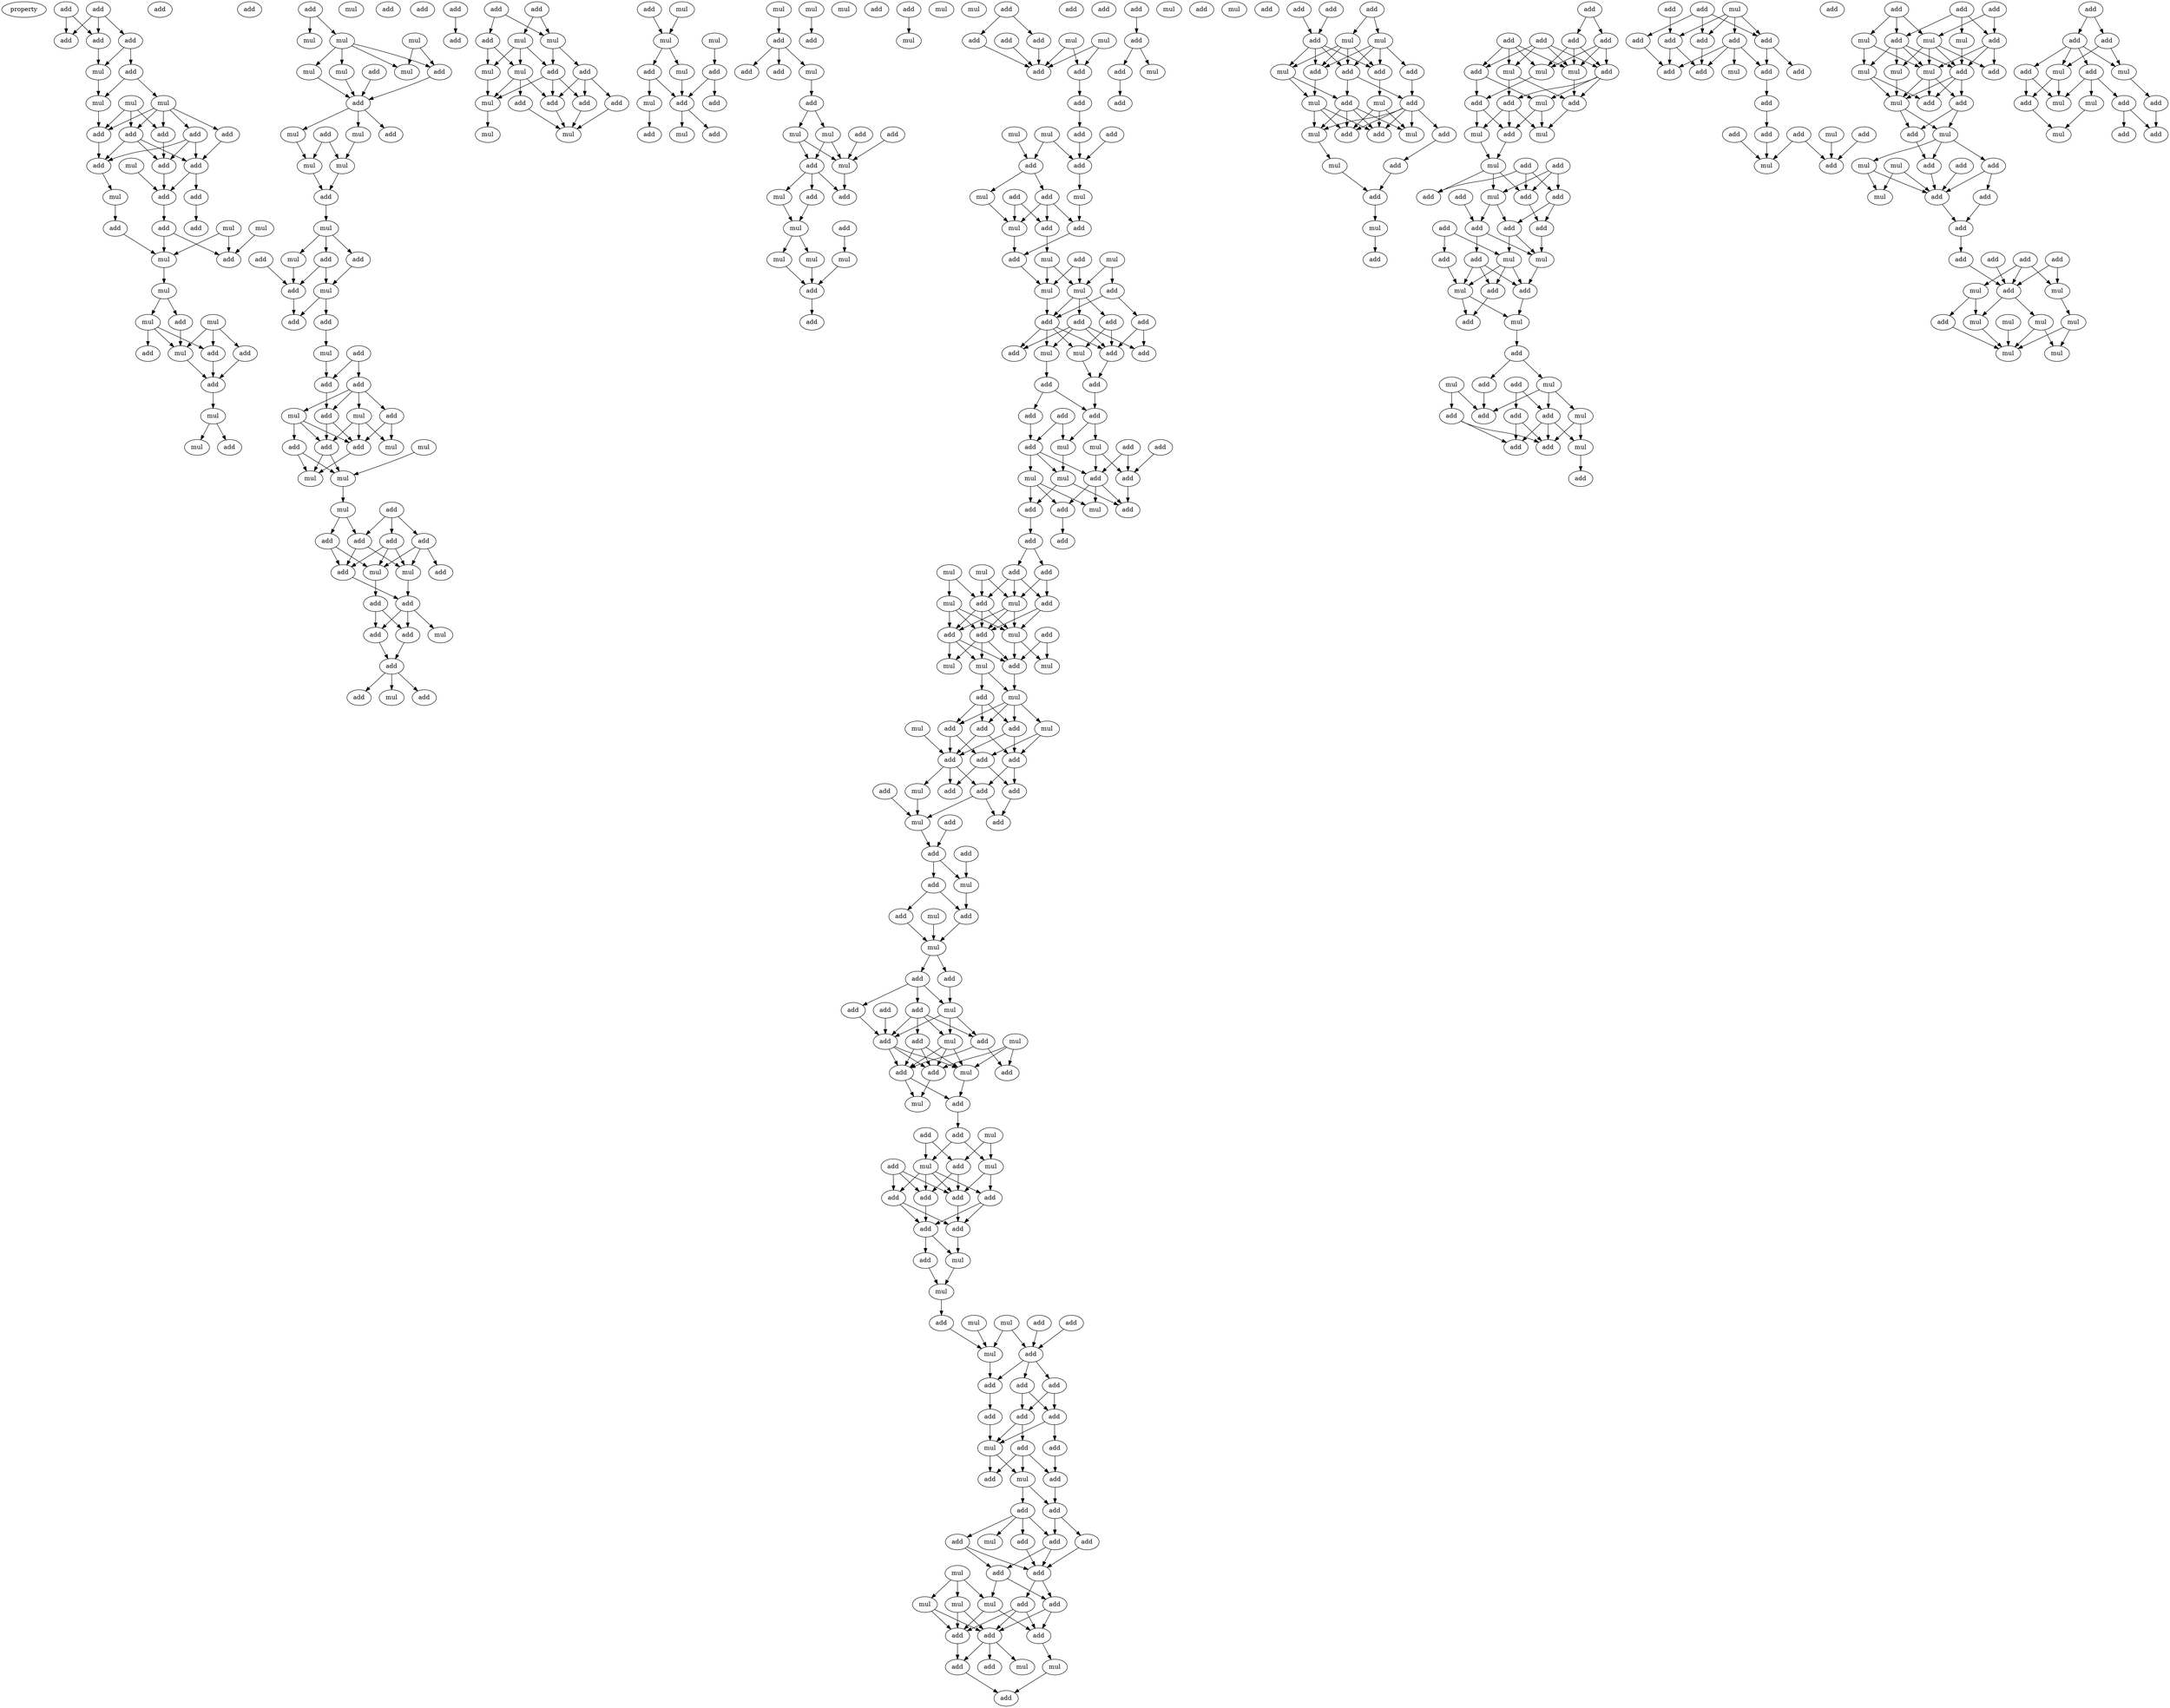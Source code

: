 digraph {
    node [fontcolor=black]
    property [mul=2,lf=1.3]
    0 [ label = add ];
    1 [ label = add ];
    2 [ label = add ];
    3 [ label = add ];
    4 [ label = add ];
    5 [ label = add ];
    6 [ label = mul ];
    7 [ label = mul ];
    8 [ label = mul ];
    9 [ label = mul ];
    10 [ label = add ];
    11 [ label = add ];
    12 [ label = add ];
    13 [ label = add ];
    14 [ label = add ];
    15 [ label = add ];
    16 [ label = add ];
    17 [ label = add ];
    18 [ label = mul ];
    19 [ label = add ];
    20 [ label = mul ];
    21 [ label = add ];
    22 [ label = mul ];
    23 [ label = add ];
    24 [ label = mul ];
    25 [ label = add ];
    26 [ label = add ];
    27 [ label = add ];
    28 [ label = mul ];
    29 [ label = mul ];
    30 [ label = mul ];
    31 [ label = mul ];
    32 [ label = add ];
    33 [ label = add ];
    34 [ label = add ];
    35 [ label = add ];
    36 [ label = mul ];
    37 [ label = add ];
    38 [ label = add ];
    39 [ label = mul ];
    40 [ label = mul ];
    41 [ label = add ];
    42 [ label = add ];
    43 [ label = add ];
    44 [ label = mul ];
    45 [ label = mul ];
    46 [ label = mul ];
    47 [ label = add ];
    48 [ label = add ];
    49 [ label = mul ];
    50 [ label = mul ];
    51 [ label = mul ];
    52 [ label = add ];
    53 [ label = mul ];
    54 [ label = mul ];
    55 [ label = add ];
    56 [ label = mul ];
    57 [ label = add ];
    58 [ label = mul ];
    59 [ label = mul ];
    60 [ label = add ];
    61 [ label = mul ];
    62 [ label = add ];
    63 [ label = add ];
    64 [ label = add ];
    65 [ label = mul ];
    66 [ label = add ];
    67 [ label = mul ];
    68 [ label = add ];
    69 [ label = add ];
    70 [ label = add ];
    71 [ label = add ];
    72 [ label = mul ];
    73 [ label = add ];
    74 [ label = add ];
    75 [ label = add ];
    76 [ label = mul ];
    77 [ label = mul ];
    78 [ label = add ];
    79 [ label = mul ];
    80 [ label = mul ];
    81 [ label = add ];
    82 [ label = add ];
    83 [ label = add ];
    84 [ label = mul ];
    85 [ label = mul ];
    86 [ label = add ];
    87 [ label = mul ];
    88 [ label = add ];
    89 [ label = add ];
    90 [ label = add ];
    91 [ label = add ];
    92 [ label = add ];
    93 [ label = mul ];
    94 [ label = mul ];
    95 [ label = add ];
    96 [ label = add ];
    97 [ label = add ];
    98 [ label = add ];
    99 [ label = mul ];
    100 [ label = add ];
    101 [ label = add ];
    102 [ label = add ];
    103 [ label = add ];
    104 [ label = mul ];
    105 [ label = add ];
    106 [ label = add ];
    107 [ label = add ];
    108 [ label = add ];
    109 [ label = add ];
    110 [ label = mul ];
    111 [ label = add ];
    112 [ label = mul ];
    113 [ label = mul ];
    114 [ label = add ];
    115 [ label = mul ];
    116 [ label = add ];
    117 [ label = mul ];
    118 [ label = add ];
    119 [ label = add ];
    120 [ label = add ];
    121 [ label = add ];
    122 [ label = mul ];
    123 [ label = mul ];
    124 [ label = add ];
    125 [ label = mul ];
    126 [ label = mul ];
    127 [ label = mul ];
    128 [ label = add ];
    129 [ label = mul ];
    130 [ label = add ];
    131 [ label = add ];
    132 [ label = add ];
    133 [ label = mul ];
    134 [ label = add ];
    135 [ label = mul ];
    136 [ label = add ];
    137 [ label = mul ];
    138 [ label = add ];
    139 [ label = mul ];
    140 [ label = add ];
    141 [ label = add ];
    142 [ label = add ];
    143 [ label = mul ];
    144 [ label = add ];
    145 [ label = add ];
    146 [ label = add ];
    147 [ label = mul ];
    148 [ label = mul ];
    149 [ label = mul ];
    150 [ label = add ];
    151 [ label = mul ];
    152 [ label = mul ];
    153 [ label = add ];
    154 [ label = add ];
    155 [ label = add ];
    156 [ label = mul ];
    157 [ label = mul ];
    158 [ label = mul ];
    159 [ label = add ];
    160 [ label = mul ];
    161 [ label = add ];
    162 [ label = add ];
    163 [ label = add ];
    164 [ label = mul ];
    165 [ label = mul ];
    166 [ label = mul ];
    167 [ label = add ];
    168 [ label = add ];
    169 [ label = mul ];
    170 [ label = add ];
    171 [ label = add ];
    172 [ label = mul ];
    173 [ label = add ];
    174 [ label = add ];
    175 [ label = add ];
    176 [ label = mul ];
    177 [ label = add ];
    178 [ label = add ];
    179 [ label = add ];
    180 [ label = mul ];
    181 [ label = add ];
    182 [ label = add ];
    183 [ label = add ];
    184 [ label = add ];
    185 [ label = mul ];
    186 [ label = mul ];
    187 [ label = add ];
    188 [ label = add ];
    189 [ label = mul ];
    190 [ label = mul ];
    191 [ label = mul ];
    192 [ label = add ];
    193 [ label = add ];
    194 [ label = mul ];
    195 [ label = add ];
    196 [ label = mul ];
    197 [ label = add ];
    198 [ label = add ];
    199 [ label = add ];
    200 [ label = add ];
    201 [ label = mul ];
    202 [ label = add ];
    203 [ label = mul ];
    204 [ label = add ];
    205 [ label = add ];
    206 [ label = add ];
    207 [ label = add ];
    208 [ label = add ];
    209 [ label = add ];
    210 [ label = add ];
    211 [ label = mul ];
    212 [ label = add ];
    213 [ label = add ];
    214 [ label = add ];
    215 [ label = mul ];
    216 [ label = add ];
    217 [ label = mul ];
    218 [ label = mul ];
    219 [ label = add ];
    220 [ label = add ];
    221 [ label = add ];
    222 [ label = add ];
    223 [ label = mul ];
    224 [ label = add ];
    225 [ label = add ];
    226 [ label = mul ];
    227 [ label = add ];
    228 [ label = mul ];
    229 [ label = add ];
    230 [ label = mul ];
    231 [ label = mul ];
    232 [ label = add ];
    233 [ label = add ];
    234 [ label = add ];
    235 [ label = mul ];
    236 [ label = add ];
    237 [ label = add ];
    238 [ label = mul ];
    239 [ label = mul ];
    240 [ label = add ];
    241 [ label = mul ];
    242 [ label = mul ];
    243 [ label = add ];
    244 [ label = add ];
    245 [ label = mul ];
    246 [ label = add ];
    247 [ label = add ];
    248 [ label = mul ];
    249 [ label = add ];
    250 [ label = add ];
    251 [ label = add ];
    252 [ label = add ];
    253 [ label = add ];
    254 [ label = mul ];
    255 [ label = add ];
    256 [ label = add ];
    257 [ label = mul ];
    258 [ label = add ];
    259 [ label = add ];
    260 [ label = add ];
    261 [ label = add ];
    262 [ label = add ];
    263 [ label = mul ];
    264 [ label = add ];
    265 [ label = mul ];
    266 [ label = add ];
    267 [ label = add ];
    268 [ label = mul ];
    269 [ label = add ];
    270 [ label = add ];
    271 [ label = add ];
    272 [ label = add ];
    273 [ label = add ];
    274 [ label = mul ];
    275 [ label = mul ];
    276 [ label = mul ];
    277 [ label = add ];
    278 [ label = add ];
    279 [ label = add ];
    280 [ label = add ];
    281 [ label = mul ];
    282 [ label = add ];
    283 [ label = add ];
    284 [ label = add ];
    285 [ label = mul ];
    286 [ label = mul ];
    287 [ label = add ];
    288 [ label = add ];
    289 [ label = mul ];
    290 [ label = mul ];
    291 [ label = add ];
    292 [ label = add ];
    293 [ label = add ];
    294 [ label = add ];
    295 [ label = add ];
    296 [ label = add ];
    297 [ label = add ];
    298 [ label = add ];
    299 [ label = add ];
    300 [ label = mul ];
    301 [ label = mul ];
    302 [ label = add ];
    303 [ label = add ];
    304 [ label = add ];
    305 [ label = mul ];
    306 [ label = mul ];
    307 [ label = mul ];
    308 [ label = add ];
    309 [ label = add ];
    310 [ label = add ];
    311 [ label = add ];
    312 [ label = add ];
    313 [ label = add ];
    314 [ label = add ];
    315 [ label = add ];
    316 [ label = mul ];
    317 [ label = add ];
    318 [ label = add ];
    319 [ label = add ];
    320 [ label = mul ];
    321 [ label = add ];
    322 [ label = add ];
    323 [ label = add ];
    324 [ label = add ];
    325 [ label = add ];
    326 [ label = add ];
    327 [ label = mul ];
    328 [ label = add ];
    329 [ label = mul ];
    330 [ label = add ];
    331 [ label = mul ];
    332 [ label = mul ];
    333 [ label = add ];
    334 [ label = add ];
    335 [ label = mul ];
    336 [ label = add ];
    337 [ label = add ];
    338 [ label = add ];
    339 [ label = add ];
    340 [ label = add ];
    341 [ label = mul ];
    342 [ label = mul ];
    343 [ label = add ];
    344 [ label = add ];
    345 [ label = mul ];
    346 [ label = add ];
    347 [ label = add ];
    348 [ label = add ];
    349 [ label = mul ];
    350 [ label = mul ];
    351 [ label = add ];
    352 [ label = add ];
    353 [ label = add ];
    354 [ label = add ];
    355 [ label = add ];
    356 [ label = mul ];
    357 [ label = add ];
    358 [ label = mul ];
    359 [ label = add ];
    360 [ label = add ];
    361 [ label = add ];
    362 [ label = mul ];
    363 [ label = add ];
    364 [ label = add ];
    365 [ label = mul ];
    366 [ label = mul ];
    367 [ label = add ];
    368 [ label = add ];
    369 [ label = add ];
    370 [ label = mul ];
    371 [ label = add ];
    372 [ label = mul ];
    373 [ label = add ];
    374 [ label = mul ];
    375 [ label = add ];
    376 [ label = mul ];
    377 [ label = add ];
    378 [ label = add ];
    379 [ label = add ];
    380 [ label = add ];
    381 [ label = add ];
    382 [ label = add ];
    383 [ label = mul ];
    384 [ label = add ];
    385 [ label = mul ];
    386 [ label = mul ];
    387 [ label = add ];
    388 [ label = add ];
    389 [ label = add ];
    390 [ label = add ];
    391 [ label = mul ];
    392 [ label = mul ];
    393 [ label = mul ];
    394 [ label = add ];
    395 [ label = add ];
    396 [ label = add ];
    397 [ label = mul ];
    398 [ label = add ];
    399 [ label = mul ];
    400 [ label = add ];
    401 [ label = add ];
    402 [ label = add ];
    403 [ label = add ];
    404 [ label = add ];
    405 [ label = add ];
    406 [ label = add ];
    407 [ label = add ];
    408 [ label = add ];
    409 [ label = mul ];
    410 [ label = mul ];
    411 [ label = mul ];
    412 [ label = add ];
    413 [ label = add ];
    414 [ label = add ];
    415 [ label = mul ];
    416 [ label = add ];
    417 [ label = add ];
    418 [ label = mul ];
    419 [ label = add ];
    420 [ label = mul ];
    421 [ label = add ];
    422 [ label = mul ];
    423 [ label = add ];
    424 [ label = add ];
    425 [ label = add ];
    426 [ label = add ];
    427 [ label = add ];
    428 [ label = mul ];
    429 [ label = add ];
    430 [ label = add ];
    431 [ label = add ];
    432 [ label = mul ];
    433 [ label = add ];
    434 [ label = add ];
    435 [ label = add ];
    436 [ label = add ];
    437 [ label = add ];
    438 [ label = add ];
    439 [ label = add ];
    440 [ label = mul ];
    441 [ label = add ];
    442 [ label = add ];
    443 [ label = add ];
    444 [ label = add ];
    445 [ label = add ];
    446 [ label = add ];
    447 [ label = mul ];
    448 [ label = add ];
    449 [ label = add ];
    450 [ label = mul ];
    451 [ label = add ];
    452 [ label = add ];
    453 [ label = add ];
    454 [ label = add ];
    455 [ label = add ];
    456 [ label = add ];
    457 [ label = mul ];
    458 [ label = mul ];
    459 [ label = mul ];
    460 [ label = add ];
    461 [ label = add ];
    462 [ label = mul ];
    463 [ label = mul ];
    464 [ label = mul ];
    465 [ label = add ];
    466 [ label = mul ];
    467 [ label = add ];
    468 [ label = add ];
    469 [ label = mul ];
    470 [ label = add ];
    471 [ label = mul ];
    472 [ label = add ];
    473 [ label = mul ];
    474 [ label = add ];
    475 [ label = mul ];
    476 [ label = add ];
    477 [ label = add ];
    478 [ label = add ];
    479 [ label = add ];
    480 [ label = add ];
    481 [ label = add ];
    482 [ label = add ];
    483 [ label = mul ];
    484 [ label = mul ];
    485 [ label = add ];
    486 [ label = add ];
    487 [ label = mul ];
    488 [ label = mul ];
    489 [ label = mul ];
    490 [ label = mul ];
    491 [ label = mul ];
    492 [ label = mul ];
    493 [ label = add ];
    494 [ label = add ];
    495 [ label = add ];
    496 [ label = mul ];
    497 [ label = add ];
    498 [ label = mul ];
    499 [ label = add ];
    500 [ label = mul ];
    501 [ label = add ];
    502 [ label = mul ];
    503 [ label = add ];
    504 [ label = add ];
    505 [ label = add ];
    506 [ label = add ];
    507 [ label = mul ];
    0 -> 2 [ name = 0 ];
    0 -> 3 [ name = 1 ];
    0 -> 4 [ name = 2 ];
    1 -> 2 [ name = 3 ];
    1 -> 3 [ name = 4 ];
    2 -> 6 [ name = 5 ];
    4 -> 5 [ name = 6 ];
    4 -> 6 [ name = 7 ];
    5 -> 7 [ name = 8 ];
    5 -> 9 [ name = 9 ];
    6 -> 9 [ name = 10 ];
    7 -> 10 [ name = 11 ];
    7 -> 11 [ name = 12 ];
    7 -> 12 [ name = 13 ];
    7 -> 13 [ name = 14 ];
    7 -> 14 [ name = 15 ];
    8 -> 10 [ name = 16 ];
    8 -> 11 [ name = 17 ];
    8 -> 14 [ name = 18 ];
    9 -> 10 [ name = 19 ];
    10 -> 17 [ name = 20 ];
    11 -> 15 [ name = 21 ];
    11 -> 16 [ name = 22 ];
    11 -> 17 [ name = 23 ];
    12 -> 15 [ name = 24 ];
    13 -> 15 [ name = 25 ];
    13 -> 16 [ name = 26 ];
    13 -> 17 [ name = 27 ];
    14 -> 16 [ name = 28 ];
    15 -> 19 [ name = 29 ];
    15 -> 21 [ name = 30 ];
    16 -> 21 [ name = 31 ];
    17 -> 20 [ name = 32 ];
    18 -> 21 [ name = 33 ];
    19 -> 26 [ name = 34 ];
    20 -> 23 [ name = 35 ];
    21 -> 25 [ name = 36 ];
    22 -> 27 [ name = 37 ];
    23 -> 28 [ name = 38 ];
    24 -> 27 [ name = 39 ];
    24 -> 28 [ name = 40 ];
    25 -> 27 [ name = 41 ];
    25 -> 28 [ name = 42 ];
    28 -> 29 [ name = 43 ];
    29 -> 31 [ name = 44 ];
    29 -> 32 [ name = 45 ];
    30 -> 34 [ name = 46 ];
    30 -> 35 [ name = 47 ];
    30 -> 36 [ name = 48 ];
    31 -> 33 [ name = 49 ];
    31 -> 35 [ name = 50 ];
    31 -> 36 [ name = 51 ];
    32 -> 36 [ name = 52 ];
    34 -> 37 [ name = 53 ];
    35 -> 37 [ name = 54 ];
    36 -> 37 [ name = 55 ];
    37 -> 39 [ name = 56 ];
    39 -> 40 [ name = 57 ];
    39 -> 41 [ name = 58 ];
    43 -> 45 [ name = 59 ];
    43 -> 46 [ name = 60 ];
    44 -> 47 [ name = 61 ];
    44 -> 49 [ name = 62 ];
    45 -> 47 [ name = 63 ];
    45 -> 49 [ name = 64 ];
    45 -> 50 [ name = 65 ];
    45 -> 51 [ name = 66 ];
    47 -> 52 [ name = 67 ];
    48 -> 52 [ name = 68 ];
    50 -> 52 [ name = 69 ];
    51 -> 52 [ name = 70 ];
    52 -> 53 [ name = 71 ];
    52 -> 54 [ name = 72 ];
    52 -> 55 [ name = 73 ];
    53 -> 58 [ name = 74 ];
    54 -> 59 [ name = 75 ];
    57 -> 58 [ name = 76 ];
    57 -> 59 [ name = 77 ];
    58 -> 60 [ name = 78 ];
    59 -> 60 [ name = 79 ];
    60 -> 61 [ name = 80 ];
    61 -> 62 [ name = 81 ];
    61 -> 64 [ name = 82 ];
    61 -> 65 [ name = 83 ];
    62 -> 66 [ name = 84 ];
    62 -> 67 [ name = 85 ];
    63 -> 66 [ name = 86 ];
    64 -> 67 [ name = 87 ];
    65 -> 66 [ name = 88 ];
    66 -> 70 [ name = 89 ];
    67 -> 68 [ name = 90 ];
    67 -> 70 [ name = 91 ];
    68 -> 72 [ name = 92 ];
    71 -> 73 [ name = 93 ];
    71 -> 74 [ name = 94 ];
    72 -> 73 [ name = 95 ];
    73 -> 78 [ name = 96 ];
    74 -> 75 [ name = 97 ];
    74 -> 76 [ name = 98 ];
    74 -> 77 [ name = 99 ];
    74 -> 78 [ name = 100 ];
    75 -> 79 [ name = 101 ];
    75 -> 82 [ name = 102 ];
    76 -> 79 [ name = 103 ];
    76 -> 81 [ name = 104 ];
    76 -> 82 [ name = 105 ];
    77 -> 81 [ name = 106 ];
    77 -> 82 [ name = 107 ];
    77 -> 83 [ name = 108 ];
    78 -> 81 [ name = 109 ];
    78 -> 82 [ name = 110 ];
    80 -> 85 [ name = 111 ];
    81 -> 84 [ name = 112 ];
    81 -> 85 [ name = 113 ];
    82 -> 84 [ name = 114 ];
    83 -> 84 [ name = 115 ];
    83 -> 85 [ name = 116 ];
    85 -> 87 [ name = 117 ];
    86 -> 88 [ name = 118 ];
    86 -> 89 [ name = 119 ];
    86 -> 90 [ name = 120 ];
    87 -> 90 [ name = 121 ];
    87 -> 91 [ name = 122 ];
    88 -> 93 [ name = 123 ];
    88 -> 94 [ name = 124 ];
    88 -> 95 [ name = 125 ];
    89 -> 92 [ name = 126 ];
    89 -> 93 [ name = 127 ];
    89 -> 94 [ name = 128 ];
    90 -> 92 [ name = 129 ];
    90 -> 93 [ name = 130 ];
    91 -> 92 [ name = 131 ];
    91 -> 94 [ name = 132 ];
    92 -> 97 [ name = 133 ];
    93 -> 97 [ name = 134 ];
    94 -> 96 [ name = 135 ];
    96 -> 98 [ name = 136 ];
    96 -> 100 [ name = 137 ];
    97 -> 98 [ name = 138 ];
    97 -> 99 [ name = 139 ];
    97 -> 100 [ name = 140 ];
    98 -> 102 [ name = 141 ];
    100 -> 102 [ name = 142 ];
    102 -> 103 [ name = 143 ];
    102 -> 104 [ name = 144 ];
    102 -> 105 [ name = 145 ];
    106 -> 109 [ name = 146 ];
    107 -> 110 [ name = 147 ];
    107 -> 112 [ name = 148 ];
    108 -> 111 [ name = 149 ];
    108 -> 112 [ name = 150 ];
    110 -> 113 [ name = 151 ];
    110 -> 114 [ name = 152 ];
    110 -> 115 [ name = 153 ];
    111 -> 113 [ name = 154 ];
    111 -> 115 [ name = 155 ];
    112 -> 114 [ name = 156 ];
    112 -> 116 [ name = 157 ];
    113 -> 117 [ name = 158 ];
    113 -> 120 [ name = 159 ];
    113 -> 121 [ name = 160 ];
    114 -> 117 [ name = 161 ];
    114 -> 119 [ name = 162 ];
    114 -> 121 [ name = 163 ];
    115 -> 117 [ name = 164 ];
    116 -> 118 [ name = 165 ];
    116 -> 119 [ name = 166 ];
    116 -> 121 [ name = 167 ];
    117 -> 123 [ name = 168 ];
    118 -> 122 [ name = 169 ];
    119 -> 122 [ name = 170 ];
    120 -> 122 [ name = 171 ];
    121 -> 122 [ name = 172 ];
    124 -> 127 [ name = 173 ];
    125 -> 127 [ name = 174 ];
    126 -> 128 [ name = 175 ];
    127 -> 129 [ name = 176 ];
    127 -> 130 [ name = 177 ];
    128 -> 131 [ name = 178 ];
    128 -> 132 [ name = 179 ];
    129 -> 132 [ name = 180 ];
    130 -> 132 [ name = 181 ];
    130 -> 133 [ name = 182 ];
    132 -> 134 [ name = 183 ];
    132 -> 135 [ name = 184 ];
    133 -> 136 [ name = 185 ];
    137 -> 138 [ name = 186 ];
    138 -> 141 [ name = 187 ];
    138 -> 142 [ name = 188 ];
    138 -> 143 [ name = 189 ];
    139 -> 140 [ name = 190 ];
    143 -> 144 [ name = 191 ];
    144 -> 148 [ name = 192 ];
    144 -> 149 [ name = 193 ];
    145 -> 151 [ name = 194 ];
    146 -> 151 [ name = 195 ];
    148 -> 150 [ name = 196 ];
    148 -> 151 [ name = 197 ];
    149 -> 150 [ name = 198 ];
    149 -> 151 [ name = 199 ];
    150 -> 152 [ name = 200 ];
    150 -> 153 [ name = 201 ];
    150 -> 154 [ name = 202 ];
    151 -> 154 [ name = 203 ];
    152 -> 156 [ name = 204 ];
    153 -> 156 [ name = 205 ];
    155 -> 160 [ name = 206 ];
    156 -> 157 [ name = 207 ];
    156 -> 158 [ name = 208 ];
    157 -> 161 [ name = 209 ];
    158 -> 161 [ name = 210 ];
    160 -> 161 [ name = 211 ];
    161 -> 162 [ name = 212 ];
    163 -> 166 [ name = 213 ];
    167 -> 170 [ name = 214 ];
    167 -> 171 [ name = 215 ];
    168 -> 173 [ name = 216 ];
    169 -> 173 [ name = 217 ];
    169 -> 174 [ name = 218 ];
    170 -> 173 [ name = 219 ];
    171 -> 173 [ name = 220 ];
    172 -> 173 [ name = 221 ];
    172 -> 174 [ name = 222 ];
    174 -> 175 [ name = 223 ];
    175 -> 177 [ name = 224 ];
    176 -> 181 [ name = 225 ];
    177 -> 182 [ name = 226 ];
    179 -> 182 [ name = 227 ];
    180 -> 181 [ name = 228 ];
    180 -> 182 [ name = 229 ];
    181 -> 184 [ name = 230 ];
    181 -> 186 [ name = 231 ];
    182 -> 185 [ name = 232 ];
    183 -> 188 [ name = 233 ];
    183 -> 189 [ name = 234 ];
    184 -> 187 [ name = 235 ];
    184 -> 188 [ name = 236 ];
    184 -> 189 [ name = 237 ];
    185 -> 187 [ name = 238 ];
    186 -> 189 [ name = 239 ];
    187 -> 192 [ name = 240 ];
    188 -> 191 [ name = 241 ];
    189 -> 192 [ name = 242 ];
    190 -> 195 [ name = 243 ];
    190 -> 196 [ name = 244 ];
    191 -> 194 [ name = 245 ];
    191 -> 196 [ name = 246 ];
    192 -> 194 [ name = 247 ];
    193 -> 194 [ name = 248 ];
    193 -> 196 [ name = 249 ];
    194 -> 197 [ name = 250 ];
    195 -> 197 [ name = 251 ];
    195 -> 198 [ name = 252 ];
    196 -> 197 [ name = 253 ];
    196 -> 199 [ name = 254 ];
    196 -> 200 [ name = 255 ];
    197 -> 201 [ name = 256 ];
    197 -> 203 [ name = 257 ];
    197 -> 204 [ name = 258 ];
    197 -> 205 [ name = 259 ];
    198 -> 202 [ name = 260 ];
    198 -> 204 [ name = 261 ];
    199 -> 203 [ name = 262 ];
    199 -> 204 [ name = 263 ];
    200 -> 201 [ name = 264 ];
    200 -> 202 [ name = 265 ];
    200 -> 204 [ name = 266 ];
    200 -> 205 [ name = 267 ];
    201 -> 207 [ name = 268 ];
    203 -> 206 [ name = 269 ];
    204 -> 206 [ name = 270 ];
    206 -> 208 [ name = 271 ];
    207 -> 208 [ name = 272 ];
    207 -> 209 [ name = 273 ];
    208 -> 211 [ name = 274 ];
    208 -> 215 [ name = 275 ];
    209 -> 212 [ name = 276 ];
    210 -> 212 [ name = 277 ];
    210 -> 215 [ name = 278 ];
    211 -> 216 [ name = 279 ];
    211 -> 219 [ name = 280 ];
    212 -> 216 [ name = 281 ];
    212 -> 217 [ name = 282 ];
    212 -> 218 [ name = 283 ];
    213 -> 216 [ name = 284 ];
    213 -> 219 [ name = 285 ];
    214 -> 219 [ name = 286 ];
    215 -> 218 [ name = 287 ];
    216 -> 220 [ name = 288 ];
    216 -> 221 [ name = 289 ];
    216 -> 223 [ name = 290 ];
    217 -> 221 [ name = 291 ];
    217 -> 222 [ name = 292 ];
    217 -> 223 [ name = 293 ];
    218 -> 220 [ name = 294 ];
    218 -> 222 [ name = 295 ];
    219 -> 220 [ name = 296 ];
    221 -> 224 [ name = 297 ];
    222 -> 225 [ name = 298 ];
    225 -> 227 [ name = 299 ];
    225 -> 229 [ name = 300 ];
    226 -> 230 [ name = 301 ];
    226 -> 233 [ name = 302 ];
    227 -> 231 [ name = 303 ];
    227 -> 232 [ name = 304 ];
    228 -> 231 [ name = 305 ];
    228 -> 233 [ name = 306 ];
    229 -> 231 [ name = 307 ];
    229 -> 232 [ name = 308 ];
    229 -> 233 [ name = 309 ];
    230 -> 234 [ name = 310 ];
    230 -> 235 [ name = 311 ];
    230 -> 236 [ name = 312 ];
    231 -> 234 [ name = 313 ];
    231 -> 235 [ name = 314 ];
    231 -> 236 [ name = 315 ];
    232 -> 234 [ name = 316 ];
    232 -> 235 [ name = 317 ];
    233 -> 234 [ name = 318 ];
    233 -> 235 [ name = 319 ];
    233 -> 236 [ name = 320 ];
    234 -> 238 [ name = 321 ];
    234 -> 239 [ name = 322 ];
    234 -> 240 [ name = 323 ];
    235 -> 240 [ name = 324 ];
    235 -> 241 [ name = 325 ];
    236 -> 238 [ name = 326 ];
    236 -> 239 [ name = 327 ];
    236 -> 240 [ name = 328 ];
    237 -> 240 [ name = 329 ];
    237 -> 241 [ name = 330 ];
    239 -> 242 [ name = 331 ];
    239 -> 243 [ name = 332 ];
    240 -> 242 [ name = 333 ];
    242 -> 244 [ name = 334 ];
    242 -> 245 [ name = 335 ];
    242 -> 246 [ name = 336 ];
    242 -> 247 [ name = 337 ];
    243 -> 244 [ name = 338 ];
    243 -> 246 [ name = 339 ];
    243 -> 247 [ name = 340 ];
    244 -> 249 [ name = 341 ];
    244 -> 250 [ name = 342 ];
    245 -> 250 [ name = 343 ];
    245 -> 251 [ name = 344 ];
    246 -> 249 [ name = 345 ];
    246 -> 251 [ name = 346 ];
    247 -> 249 [ name = 347 ];
    247 -> 250 [ name = 348 ];
    248 -> 249 [ name = 349 ];
    249 -> 254 [ name = 350 ];
    249 -> 255 [ name = 351 ];
    249 -> 256 [ name = 352 ];
    250 -> 253 [ name = 353 ];
    250 -> 256 [ name = 354 ];
    251 -> 253 [ name = 355 ];
    251 -> 255 [ name = 356 ];
    252 -> 257 [ name = 357 ];
    253 -> 258 [ name = 358 ];
    254 -> 257 [ name = 359 ];
    256 -> 257 [ name = 360 ];
    256 -> 258 [ name = 361 ];
    257 -> 260 [ name = 362 ];
    259 -> 260 [ name = 363 ];
    260 -> 262 [ name = 364 ];
    260 -> 263 [ name = 365 ];
    261 -> 263 [ name = 366 ];
    262 -> 264 [ name = 367 ];
    262 -> 266 [ name = 368 ];
    263 -> 264 [ name = 369 ];
    264 -> 268 [ name = 370 ];
    265 -> 268 [ name = 371 ];
    266 -> 268 [ name = 372 ];
    268 -> 269 [ name = 373 ];
    268 -> 270 [ name = 374 ];
    269 -> 272 [ name = 375 ];
    269 -> 273 [ name = 376 ];
    269 -> 274 [ name = 377 ];
    270 -> 274 [ name = 378 ];
    271 -> 279 [ name = 379 ];
    272 -> 275 [ name = 380 ];
    272 -> 277 [ name = 381 ];
    272 -> 278 [ name = 382 ];
    272 -> 279 [ name = 383 ];
    273 -> 279 [ name = 384 ];
    274 -> 275 [ name = 385 ];
    274 -> 278 [ name = 386 ];
    274 -> 279 [ name = 387 ];
    275 -> 280 [ name = 388 ];
    275 -> 281 [ name = 389 ];
    275 -> 283 [ name = 390 ];
    276 -> 280 [ name = 391 ];
    276 -> 281 [ name = 392 ];
    276 -> 282 [ name = 393 ];
    277 -> 280 [ name = 394 ];
    277 -> 281 [ name = 395 ];
    277 -> 283 [ name = 396 ];
    278 -> 282 [ name = 397 ];
    278 -> 283 [ name = 398 ];
    279 -> 280 [ name = 399 ];
    279 -> 281 [ name = 400 ];
    279 -> 283 [ name = 401 ];
    280 -> 285 [ name = 402 ];
    281 -> 284 [ name = 403 ];
    283 -> 284 [ name = 404 ];
    283 -> 285 [ name = 405 ];
    284 -> 288 [ name = 406 ];
    286 -> 289 [ name = 407 ];
    286 -> 292 [ name = 408 ];
    287 -> 290 [ name = 409 ];
    287 -> 292 [ name = 410 ];
    288 -> 289 [ name = 411 ];
    288 -> 290 [ name = 412 ];
    289 -> 294 [ name = 413 ];
    289 -> 296 [ name = 414 ];
    290 -> 293 [ name = 415 ];
    290 -> 294 [ name = 416 ];
    290 -> 295 [ name = 417 ];
    290 -> 296 [ name = 418 ];
    291 -> 293 [ name = 419 ];
    291 -> 295 [ name = 420 ];
    291 -> 296 [ name = 421 ];
    292 -> 293 [ name = 422 ];
    292 -> 296 [ name = 423 ];
    293 -> 297 [ name = 424 ];
    294 -> 297 [ name = 425 ];
    294 -> 298 [ name = 426 ];
    295 -> 297 [ name = 427 ];
    295 -> 298 [ name = 428 ];
    296 -> 298 [ name = 429 ];
    297 -> 299 [ name = 430 ];
    297 -> 300 [ name = 431 ];
    298 -> 300 [ name = 432 ];
    299 -> 301 [ name = 433 ];
    300 -> 301 [ name = 434 ];
    301 -> 302 [ name = 435 ];
    302 -> 307 [ name = 436 ];
    303 -> 308 [ name = 437 ];
    304 -> 308 [ name = 438 ];
    305 -> 307 [ name = 439 ];
    305 -> 308 [ name = 440 ];
    306 -> 307 [ name = 441 ];
    307 -> 311 [ name = 442 ];
    308 -> 309 [ name = 443 ];
    308 -> 310 [ name = 444 ];
    308 -> 311 [ name = 445 ];
    309 -> 312 [ name = 446 ];
    309 -> 313 [ name = 447 ];
    310 -> 312 [ name = 448 ];
    310 -> 313 [ name = 449 ];
    311 -> 314 [ name = 450 ];
    312 -> 315 [ name = 451 ];
    312 -> 316 [ name = 452 ];
    313 -> 316 [ name = 453 ];
    313 -> 317 [ name = 454 ];
    314 -> 316 [ name = 455 ];
    315 -> 319 [ name = 456 ];
    316 -> 318 [ name = 457 ];
    316 -> 320 [ name = 458 ];
    317 -> 318 [ name = 459 ];
    317 -> 319 [ name = 460 ];
    317 -> 320 [ name = 461 ];
    319 -> 322 [ name = 462 ];
    320 -> 321 [ name = 463 ];
    320 -> 322 [ name = 464 ];
    321 -> 324 [ name = 465 ];
    321 -> 325 [ name = 466 ];
    321 -> 326 [ name = 467 ];
    321 -> 327 [ name = 468 ];
    322 -> 323 [ name = 469 ];
    322 -> 326 [ name = 470 ];
    323 -> 328 [ name = 471 ];
    324 -> 328 [ name = 472 ];
    325 -> 328 [ name = 473 ];
    325 -> 330 [ name = 474 ];
    326 -> 328 [ name = 475 ];
    326 -> 330 [ name = 476 ];
    328 -> 333 [ name = 477 ];
    328 -> 334 [ name = 478 ];
    329 -> 331 [ name = 479 ];
    329 -> 332 [ name = 480 ];
    329 -> 335 [ name = 481 ];
    330 -> 331 [ name = 482 ];
    330 -> 333 [ name = 483 ];
    331 -> 337 [ name = 484 ];
    331 -> 338 [ name = 485 ];
    332 -> 336 [ name = 486 ];
    332 -> 338 [ name = 487 ];
    333 -> 336 [ name = 488 ];
    333 -> 337 [ name = 489 ];
    334 -> 336 [ name = 490 ];
    334 -> 337 [ name = 491 ];
    334 -> 338 [ name = 492 ];
    335 -> 336 [ name = 493 ];
    335 -> 338 [ name = 494 ];
    336 -> 339 [ name = 495 ];
    336 -> 340 [ name = 496 ];
    336 -> 342 [ name = 497 ];
    337 -> 341 [ name = 498 ];
    338 -> 340 [ name = 499 ];
    340 -> 343 [ name = 500 ];
    341 -> 343 [ name = 501 ];
    344 -> 346 [ name = 502 ];
    346 -> 347 [ name = 503 ];
    346 -> 349 [ name = 504 ];
    347 -> 352 [ name = 505 ];
    353 -> 357 [ name = 506 ];
    354 -> 356 [ name = 507 ];
    354 -> 358 [ name = 508 ];
    355 -> 357 [ name = 509 ];
    356 -> 360 [ name = 510 ];
    356 -> 361 [ name = 511 ];
    356 -> 362 [ name = 512 ];
    356 -> 363 [ name = 513 ];
    357 -> 360 [ name = 514 ];
    357 -> 361 [ name = 515 ];
    357 -> 362 [ name = 516 ];
    357 -> 363 [ name = 517 ];
    358 -> 359 [ name = 518 ];
    358 -> 360 [ name = 519 ];
    358 -> 361 [ name = 520 ];
    358 -> 363 [ name = 521 ];
    359 -> 367 [ name = 522 ];
    360 -> 364 [ name = 523 ];
    360 -> 367 [ name = 524 ];
    361 -> 365 [ name = 525 ];
    362 -> 364 [ name = 526 ];
    362 -> 366 [ name = 527 ];
    363 -> 366 [ name = 528 ];
    364 -> 368 [ name = 529 ];
    364 -> 370 [ name = 530 ];
    364 -> 371 [ name = 531 ];
    364 -> 372 [ name = 532 ];
    365 -> 368 [ name = 533 ];
    365 -> 371 [ name = 534 ];
    365 -> 372 [ name = 535 ];
    366 -> 368 [ name = 536 ];
    366 -> 370 [ name = 537 ];
    366 -> 371 [ name = 538 ];
    367 -> 368 [ name = 539 ];
    367 -> 369 [ name = 540 ];
    367 -> 370 [ name = 541 ];
    367 -> 371 [ name = 542 ];
    367 -> 372 [ name = 543 ];
    369 -> 373 [ name = 544 ];
    370 -> 374 [ name = 545 ];
    373 -> 375 [ name = 546 ];
    374 -> 375 [ name = 547 ];
    375 -> 376 [ name = 548 ];
    376 -> 377 [ name = 549 ];
    378 -> 379 [ name = 550 ];
    378 -> 382 [ name = 551 ];
    379 -> 383 [ name = 552 ];
    379 -> 386 [ name = 553 ];
    379 -> 387 [ name = 554 ];
    380 -> 384 [ name = 555 ];
    380 -> 385 [ name = 556 ];
    380 -> 386 [ name = 557 ];
    380 -> 387 [ name = 558 ];
    381 -> 383 [ name = 559 ];
    381 -> 384 [ name = 560 ];
    381 -> 385 [ name = 561 ];
    381 -> 386 [ name = 562 ];
    382 -> 383 [ name = 563 ];
    382 -> 386 [ name = 564 ];
    382 -> 387 [ name = 565 ];
    383 -> 389 [ name = 566 ];
    384 -> 389 [ name = 567 ];
    384 -> 391 [ name = 568 ];
    385 -> 388 [ name = 569 ];
    385 -> 390 [ name = 570 ];
    386 -> 390 [ name = 571 ];
    387 -> 388 [ name = 572 ];
    387 -> 390 [ name = 573 ];
    387 -> 391 [ name = 574 ];
    388 -> 392 [ name = 575 ];
    388 -> 393 [ name = 576 ];
    388 -> 394 [ name = 577 ];
    389 -> 393 [ name = 578 ];
    389 -> 394 [ name = 579 ];
    390 -> 392 [ name = 580 ];
    391 -> 392 [ name = 581 ];
    391 -> 394 [ name = 582 ];
    393 -> 397 [ name = 583 ];
    394 -> 397 [ name = 584 ];
    395 -> 398 [ name = 585 ];
    395 -> 400 [ name = 586 ];
    395 -> 402 [ name = 587 ];
    396 -> 399 [ name = 588 ];
    396 -> 400 [ name = 589 ];
    396 -> 402 [ name = 590 ];
    397 -> 398 [ name = 591 ];
    397 -> 399 [ name = 592 ];
    397 -> 400 [ name = 593 ];
    399 -> 404 [ name = 594 ];
    399 -> 406 [ name = 595 ];
    400 -> 403 [ name = 596 ];
    401 -> 404 [ name = 597 ];
    402 -> 403 [ name = 598 ];
    402 -> 406 [ name = 599 ];
    403 -> 409 [ name = 600 ];
    404 -> 407 [ name = 601 ];
    404 -> 409 [ name = 602 ];
    405 -> 408 [ name = 603 ];
    405 -> 410 [ name = 604 ];
    406 -> 409 [ name = 605 ];
    406 -> 410 [ name = 606 ];
    407 -> 411 [ name = 607 ];
    407 -> 412 [ name = 608 ];
    407 -> 413 [ name = 609 ];
    408 -> 411 [ name = 610 ];
    409 -> 412 [ name = 611 ];
    410 -> 411 [ name = 612 ];
    410 -> 412 [ name = 613 ];
    410 -> 413 [ name = 614 ];
    411 -> 414 [ name = 615 ];
    411 -> 415 [ name = 616 ];
    412 -> 415 [ name = 617 ];
    413 -> 414 [ name = 618 ];
    415 -> 416 [ name = 619 ];
    416 -> 418 [ name = 620 ];
    416 -> 419 [ name = 621 ];
    417 -> 423 [ name = 622 ];
    417 -> 424 [ name = 623 ];
    418 -> 421 [ name = 624 ];
    418 -> 422 [ name = 625 ];
    418 -> 423 [ name = 626 ];
    419 -> 421 [ name = 627 ];
    420 -> 421 [ name = 628 ];
    420 -> 425 [ name = 629 ];
    422 -> 427 [ name = 630 ];
    422 -> 428 [ name = 631 ];
    423 -> 426 [ name = 632 ];
    423 -> 427 [ name = 633 ];
    423 -> 428 [ name = 634 ];
    424 -> 426 [ name = 635 ];
    424 -> 427 [ name = 636 ];
    425 -> 426 [ name = 637 ];
    425 -> 427 [ name = 638 ];
    428 -> 429 [ name = 639 ];
    430 -> 434 [ name = 640 ];
    430 -> 435 [ name = 641 ];
    430 -> 436 [ name = 642 ];
    431 -> 433 [ name = 643 ];
    432 -> 433 [ name = 644 ];
    432 -> 434 [ name = 645 ];
    432 -> 436 [ name = 646 ];
    432 -> 437 [ name = 647 ];
    433 -> 438 [ name = 648 ];
    433 -> 442 [ name = 649 ];
    434 -> 439 [ name = 650 ];
    434 -> 441 [ name = 651 ];
    435 -> 442 [ name = 652 ];
    436 -> 438 [ name = 653 ];
    437 -> 438 [ name = 654 ];
    437 -> 439 [ name = 655 ];
    437 -> 440 [ name = 656 ];
    437 -> 442 [ name = 657 ];
    439 -> 443 [ name = 658 ];
    443 -> 445 [ name = 659 ];
    444 -> 449 [ name = 660 ];
    445 -> 450 [ name = 661 ];
    446 -> 449 [ name = 662 ];
    446 -> 450 [ name = 663 ];
    447 -> 449 [ name = 664 ];
    448 -> 450 [ name = 665 ];
    452 -> 455 [ name = 666 ];
    452 -> 459 [ name = 667 ];
    453 -> 455 [ name = 668 ];
    453 -> 456 [ name = 669 ];
    453 -> 458 [ name = 670 ];
    454 -> 456 [ name = 671 ];
    454 -> 457 [ name = 672 ];
    454 -> 459 [ name = 673 ];
    455 -> 460 [ name = 674 ];
    455 -> 461 [ name = 675 ];
    455 -> 464 [ name = 676 ];
    456 -> 460 [ name = 677 ];
    456 -> 462 [ name = 678 ];
    456 -> 463 [ name = 679 ];
    456 -> 464 [ name = 680 ];
    457 -> 463 [ name = 681 ];
    457 -> 464 [ name = 682 ];
    458 -> 460 [ name = 683 ];
    459 -> 460 [ name = 684 ];
    459 -> 461 [ name = 685 ];
    459 -> 462 [ name = 686 ];
    459 -> 464 [ name = 687 ];
    460 -> 465 [ name = 688 ];
    460 -> 466 [ name = 689 ];
    460 -> 467 [ name = 690 ];
    462 -> 466 [ name = 691 ];
    463 -> 466 [ name = 692 ];
    463 -> 467 [ name = 693 ];
    464 -> 465 [ name = 694 ];
    464 -> 466 [ name = 695 ];
    464 -> 467 [ name = 696 ];
    465 -> 468 [ name = 697 ];
    465 -> 469 [ name = 698 ];
    466 -> 468 [ name = 699 ];
    466 -> 469 [ name = 700 ];
    468 -> 470 [ name = 701 ];
    469 -> 470 [ name = 702 ];
    469 -> 472 [ name = 703 ];
    469 -> 473 [ name = 704 ];
    470 -> 476 [ name = 705 ];
    471 -> 475 [ name = 706 ];
    471 -> 476 [ name = 707 ];
    472 -> 476 [ name = 708 ];
    472 -> 477 [ name = 709 ];
    473 -> 475 [ name = 710 ];
    473 -> 476 [ name = 711 ];
    474 -> 476 [ name = 712 ];
    476 -> 478 [ name = 713 ];
    477 -> 478 [ name = 714 ];
    478 -> 482 [ name = 715 ];
    479 -> 484 [ name = 716 ];
    479 -> 485 [ name = 717 ];
    480 -> 483 [ name = 718 ];
    480 -> 484 [ name = 719 ];
    480 -> 485 [ name = 720 ];
    481 -> 485 [ name = 721 ];
    482 -> 485 [ name = 722 ];
    483 -> 486 [ name = 723 ];
    483 -> 487 [ name = 724 ];
    484 -> 490 [ name = 725 ];
    485 -> 487 [ name = 726 ];
    485 -> 488 [ name = 727 ];
    486 -> 492 [ name = 728 ];
    487 -> 492 [ name = 729 ];
    488 -> 491 [ name = 730 ];
    488 -> 492 [ name = 731 ];
    489 -> 492 [ name = 732 ];
    490 -> 491 [ name = 733 ];
    490 -> 492 [ name = 734 ];
    493 -> 494 [ name = 735 ];
    493 -> 495 [ name = 736 ];
    494 -> 496 [ name = 737 ];
    494 -> 498 [ name = 738 ];
    495 -> 496 [ name = 739 ];
    495 -> 497 [ name = 740 ];
    495 -> 498 [ name = 741 ];
    495 -> 499 [ name = 742 ];
    496 -> 500 [ name = 743 ];
    496 -> 504 [ name = 744 ];
    497 -> 500 [ name = 745 ];
    497 -> 504 [ name = 746 ];
    498 -> 503 [ name = 747 ];
    499 -> 500 [ name = 748 ];
    499 -> 501 [ name = 749 ];
    499 -> 502 [ name = 750 ];
    501 -> 505 [ name = 751 ];
    501 -> 506 [ name = 752 ];
    502 -> 507 [ name = 753 ];
    503 -> 506 [ name = 754 ];
    504 -> 507 [ name = 755 ];
}
